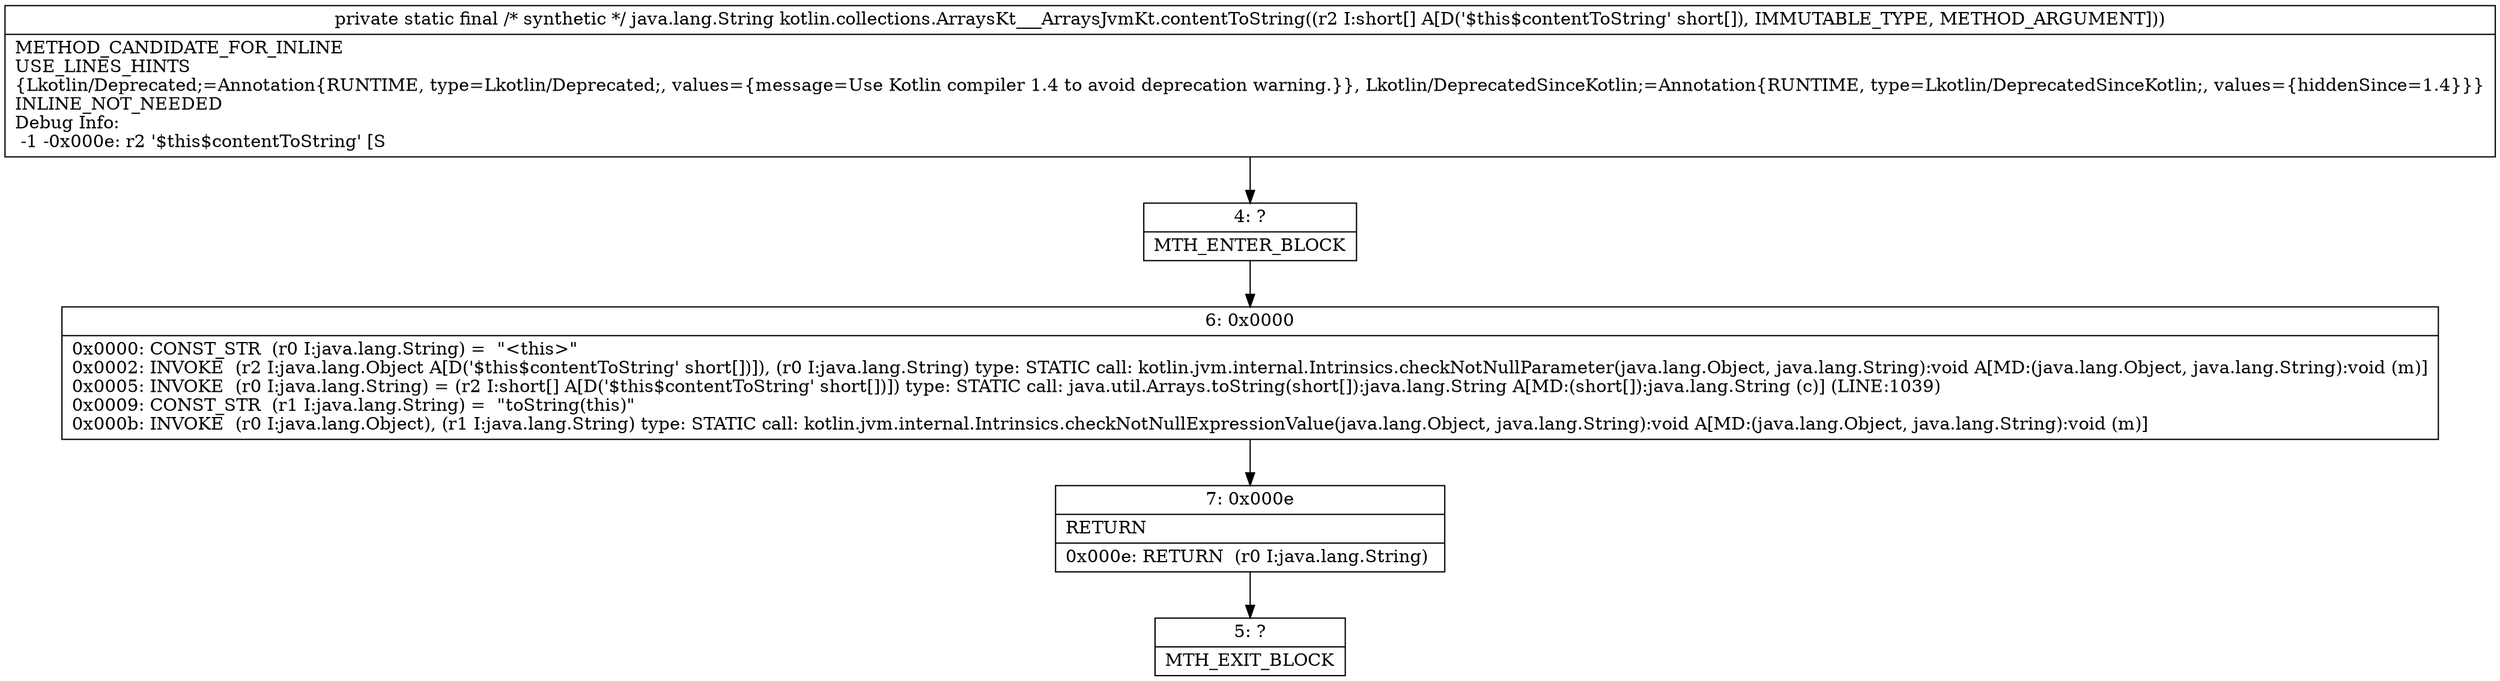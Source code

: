 digraph "CFG forkotlin.collections.ArraysKt___ArraysJvmKt.contentToString([S)Ljava\/lang\/String;" {
Node_4 [shape=record,label="{4\:\ ?|MTH_ENTER_BLOCK\l}"];
Node_6 [shape=record,label="{6\:\ 0x0000|0x0000: CONST_STR  (r0 I:java.lang.String) =  \"\<this\>\" \l0x0002: INVOKE  (r2 I:java.lang.Object A[D('$this$contentToString' short[])]), (r0 I:java.lang.String) type: STATIC call: kotlin.jvm.internal.Intrinsics.checkNotNullParameter(java.lang.Object, java.lang.String):void A[MD:(java.lang.Object, java.lang.String):void (m)]\l0x0005: INVOKE  (r0 I:java.lang.String) = (r2 I:short[] A[D('$this$contentToString' short[])]) type: STATIC call: java.util.Arrays.toString(short[]):java.lang.String A[MD:(short[]):java.lang.String (c)] (LINE:1039)\l0x0009: CONST_STR  (r1 I:java.lang.String) =  \"toString(this)\" \l0x000b: INVOKE  (r0 I:java.lang.Object), (r1 I:java.lang.String) type: STATIC call: kotlin.jvm.internal.Intrinsics.checkNotNullExpressionValue(java.lang.Object, java.lang.String):void A[MD:(java.lang.Object, java.lang.String):void (m)]\l}"];
Node_7 [shape=record,label="{7\:\ 0x000e|RETURN\l|0x000e: RETURN  (r0 I:java.lang.String) \l}"];
Node_5 [shape=record,label="{5\:\ ?|MTH_EXIT_BLOCK\l}"];
MethodNode[shape=record,label="{private static final \/* synthetic *\/ java.lang.String kotlin.collections.ArraysKt___ArraysJvmKt.contentToString((r2 I:short[] A[D('$this$contentToString' short[]), IMMUTABLE_TYPE, METHOD_ARGUMENT]))  | METHOD_CANDIDATE_FOR_INLINE\lUSE_LINES_HINTS\l\{Lkotlin\/Deprecated;=Annotation\{RUNTIME, type=Lkotlin\/Deprecated;, values=\{message=Use Kotlin compiler 1.4 to avoid deprecation warning.\}\}, Lkotlin\/DeprecatedSinceKotlin;=Annotation\{RUNTIME, type=Lkotlin\/DeprecatedSinceKotlin;, values=\{hiddenSince=1.4\}\}\}\lINLINE_NOT_NEEDED\lDebug Info:\l  \-1 \-0x000e: r2 '$this$contentToString' [S\l}"];
MethodNode -> Node_4;Node_4 -> Node_6;
Node_6 -> Node_7;
Node_7 -> Node_5;
}

